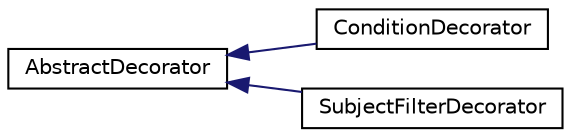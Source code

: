 digraph "Graphical Class Hierarchy"
{
  edge [fontname="Helvetica",fontsize="10",labelfontname="Helvetica",labelfontsize="10"];
  node [fontname="Helvetica",fontsize="10",shape=record];
  rankdir="LR";
  Node1 [label="AbstractDecorator",height=0.2,width=0.4,color="black", fillcolor="white", style="filled",URL="$class_cake_1_1_event_1_1_decorator_1_1_abstract_decorator.html"];
  Node1 -> Node2 [dir="back",color="midnightblue",fontsize="10",style="solid",fontname="Helvetica"];
  Node2 [label="ConditionDecorator",height=0.2,width=0.4,color="black", fillcolor="white", style="filled",URL="$class_cake_1_1_event_1_1_decorator_1_1_condition_decorator.html"];
  Node1 -> Node3 [dir="back",color="midnightblue",fontsize="10",style="solid",fontname="Helvetica"];
  Node3 [label="SubjectFilterDecorator",height=0.2,width=0.4,color="black", fillcolor="white", style="filled",URL="$class_cake_1_1_event_1_1_decorator_1_1_subject_filter_decorator.html"];
}
